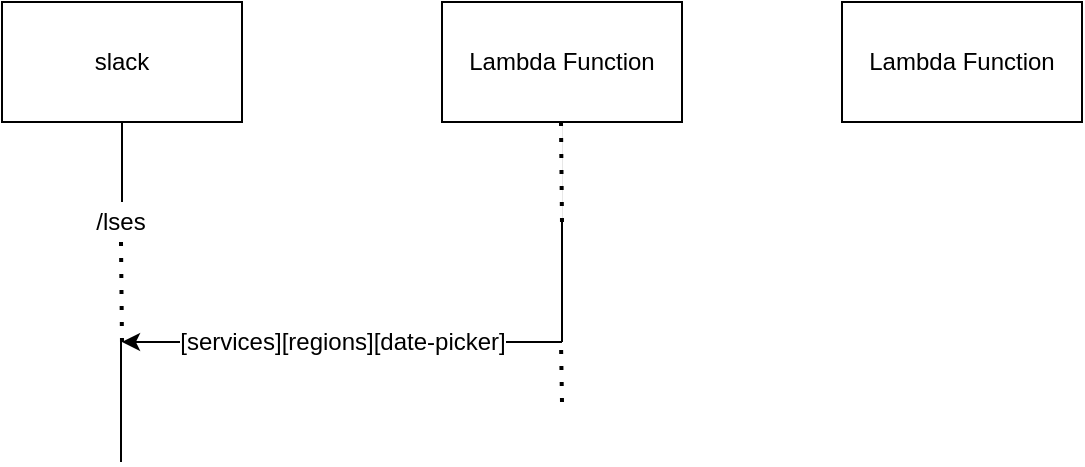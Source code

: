 <mxfile version="15.2.9" type="github"><diagram id="pkbqSP7KhP1aJIUZW6vF" name="Page-1"><mxGraphModel dx="786" dy="523" grid="1" gridSize="10" guides="1" tooltips="1" connect="1" arrows="1" fold="1" page="1" pageScale="1" pageWidth="850" pageHeight="1100" math="0" shadow="0"><root><mxCell id="0"/><mxCell id="1" parent="0"/><mxCell id="qgF53LY2Bc-jQBkzrNxb-2" value="/lses&lt;span style=&quot;white-space: pre&quot;&gt;&#9;&lt;/span&gt;" style="text;html=1;align=center;verticalAlign=middle;resizable=0;points=[];autosize=1;strokeColor=none;fillColor=none;" vertex="1" parent="1"><mxGeometry x="100" y="130" width="40" height="20" as="geometry"/></mxCell><mxCell id="qgF53LY2Bc-jQBkzrNxb-18" style="edgeStyle=orthogonalEdgeStyle;rounded=0;orthogonalLoop=1;jettySize=auto;html=1;exitX=0.5;exitY=1;exitDx=0;exitDy=0;dashed=1;endArrow=none;endFill=0;strokeWidth=0;" edge="1" parent="1" source="qgF53LY2Bc-jQBkzrNxb-5"><mxGeometry relative="1" as="geometry"><mxPoint x="340" y="140" as="targetPoint"/></mxGeometry></mxCell><mxCell id="qgF53LY2Bc-jQBkzrNxb-5" value="Lambda Function" style="rounded=0;whiteSpace=wrap;html=1;" vertex="1" parent="1"><mxGeometry x="280" y="30" width="120" height="60" as="geometry"/></mxCell><mxCell id="qgF53LY2Bc-jQBkzrNxb-7" value="Lambda Function" style="rounded=0;whiteSpace=wrap;html=1;" vertex="1" parent="1"><mxGeometry x="480" y="30" width="120" height="60" as="geometry"/></mxCell><mxCell id="qgF53LY2Bc-jQBkzrNxb-14" value="" style="edgeStyle=orthogonalEdgeStyle;rounded=0;orthogonalLoop=1;jettySize=auto;html=1;endArrow=none;endFill=0;" edge="1" parent="1" source="qgF53LY2Bc-jQBkzrNxb-13" target="qgF53LY2Bc-jQBkzrNxb-2"><mxGeometry relative="1" as="geometry"/></mxCell><mxCell id="qgF53LY2Bc-jQBkzrNxb-13" value="slack" style="rounded=0;whiteSpace=wrap;html=1;" vertex="1" parent="1"><mxGeometry x="60" y="30" width="120" height="60" as="geometry"/></mxCell><mxCell id="qgF53LY2Bc-jQBkzrNxb-23" value="" style="endArrow=none;dashed=1;html=1;dashPattern=1 3;strokeWidth=2;" edge="1" parent="1"><mxGeometry width="50" height="50" relative="1" as="geometry"><mxPoint x="340" y="140" as="sourcePoint"/><mxPoint x="339.5" y="90" as="targetPoint"/></mxGeometry></mxCell><mxCell id="qgF53LY2Bc-jQBkzrNxb-28" value="" style="endArrow=none;html=1;strokeWidth=1;" edge="1" parent="1"><mxGeometry width="50" height="50" relative="1" as="geometry"><mxPoint x="340" y="200" as="sourcePoint"/><mxPoint x="340" y="140" as="targetPoint"/></mxGeometry></mxCell><mxCell id="qgF53LY2Bc-jQBkzrNxb-35" value="&lt;font style=&quot;font-size: 12px&quot;&gt;[services][regions][date-picker]&lt;/font&gt;" style="endArrow=classic;html=1;strokeWidth=1;" edge="1" parent="1"><mxGeometry relative="1" as="geometry"><mxPoint x="340" y="200" as="sourcePoint"/><mxPoint x="120" y="200" as="targetPoint"/></mxGeometry></mxCell><mxCell id="qgF53LY2Bc-jQBkzrNxb-37" value="" style="endArrow=none;dashed=1;html=1;dashPattern=1 3;strokeWidth=2;" edge="1" parent="1"><mxGeometry width="50" height="50" relative="1" as="geometry"><mxPoint x="120" y="200" as="sourcePoint"/><mxPoint x="119.5" y="150" as="targetPoint"/></mxGeometry></mxCell><mxCell id="qgF53LY2Bc-jQBkzrNxb-38" value="" style="endArrow=none;dashed=1;html=1;dashPattern=1 3;strokeWidth=2;" edge="1" parent="1"><mxGeometry width="50" height="50" relative="1" as="geometry"><mxPoint x="340" y="230" as="sourcePoint"/><mxPoint x="339.5" y="200" as="targetPoint"/></mxGeometry></mxCell><mxCell id="qgF53LY2Bc-jQBkzrNxb-39" value="" style="endArrow=none;html=1;strokeWidth=1;" edge="1" parent="1"><mxGeometry width="50" height="50" relative="1" as="geometry"><mxPoint x="119.5" y="260" as="sourcePoint"/><mxPoint x="119.5" y="200" as="targetPoint"/></mxGeometry></mxCell></root></mxGraphModel></diagram></mxfile>